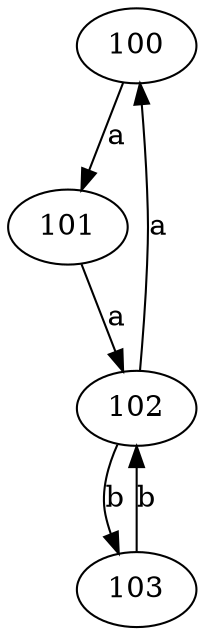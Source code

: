 digraph G {
    100 -> 101 [label=a]
    101 -> 102 [label=a]
    102 -> 100 [label=a]
    102 -> 103 [label=b]
    103 -> 102 [label=b]
}
